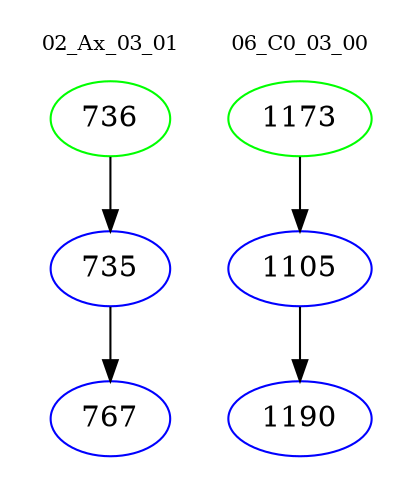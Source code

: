 digraph{
subgraph cluster_0 {
color = white
label = "02_Ax_03_01";
fontsize=10;
T0_736 [label="736", color="green"]
T0_736 -> T0_735 [color="black"]
T0_735 [label="735", color="blue"]
T0_735 -> T0_767 [color="black"]
T0_767 [label="767", color="blue"]
}
subgraph cluster_1 {
color = white
label = "06_C0_03_00";
fontsize=10;
T1_1173 [label="1173", color="green"]
T1_1173 -> T1_1105 [color="black"]
T1_1105 [label="1105", color="blue"]
T1_1105 -> T1_1190 [color="black"]
T1_1190 [label="1190", color="blue"]
}
}
